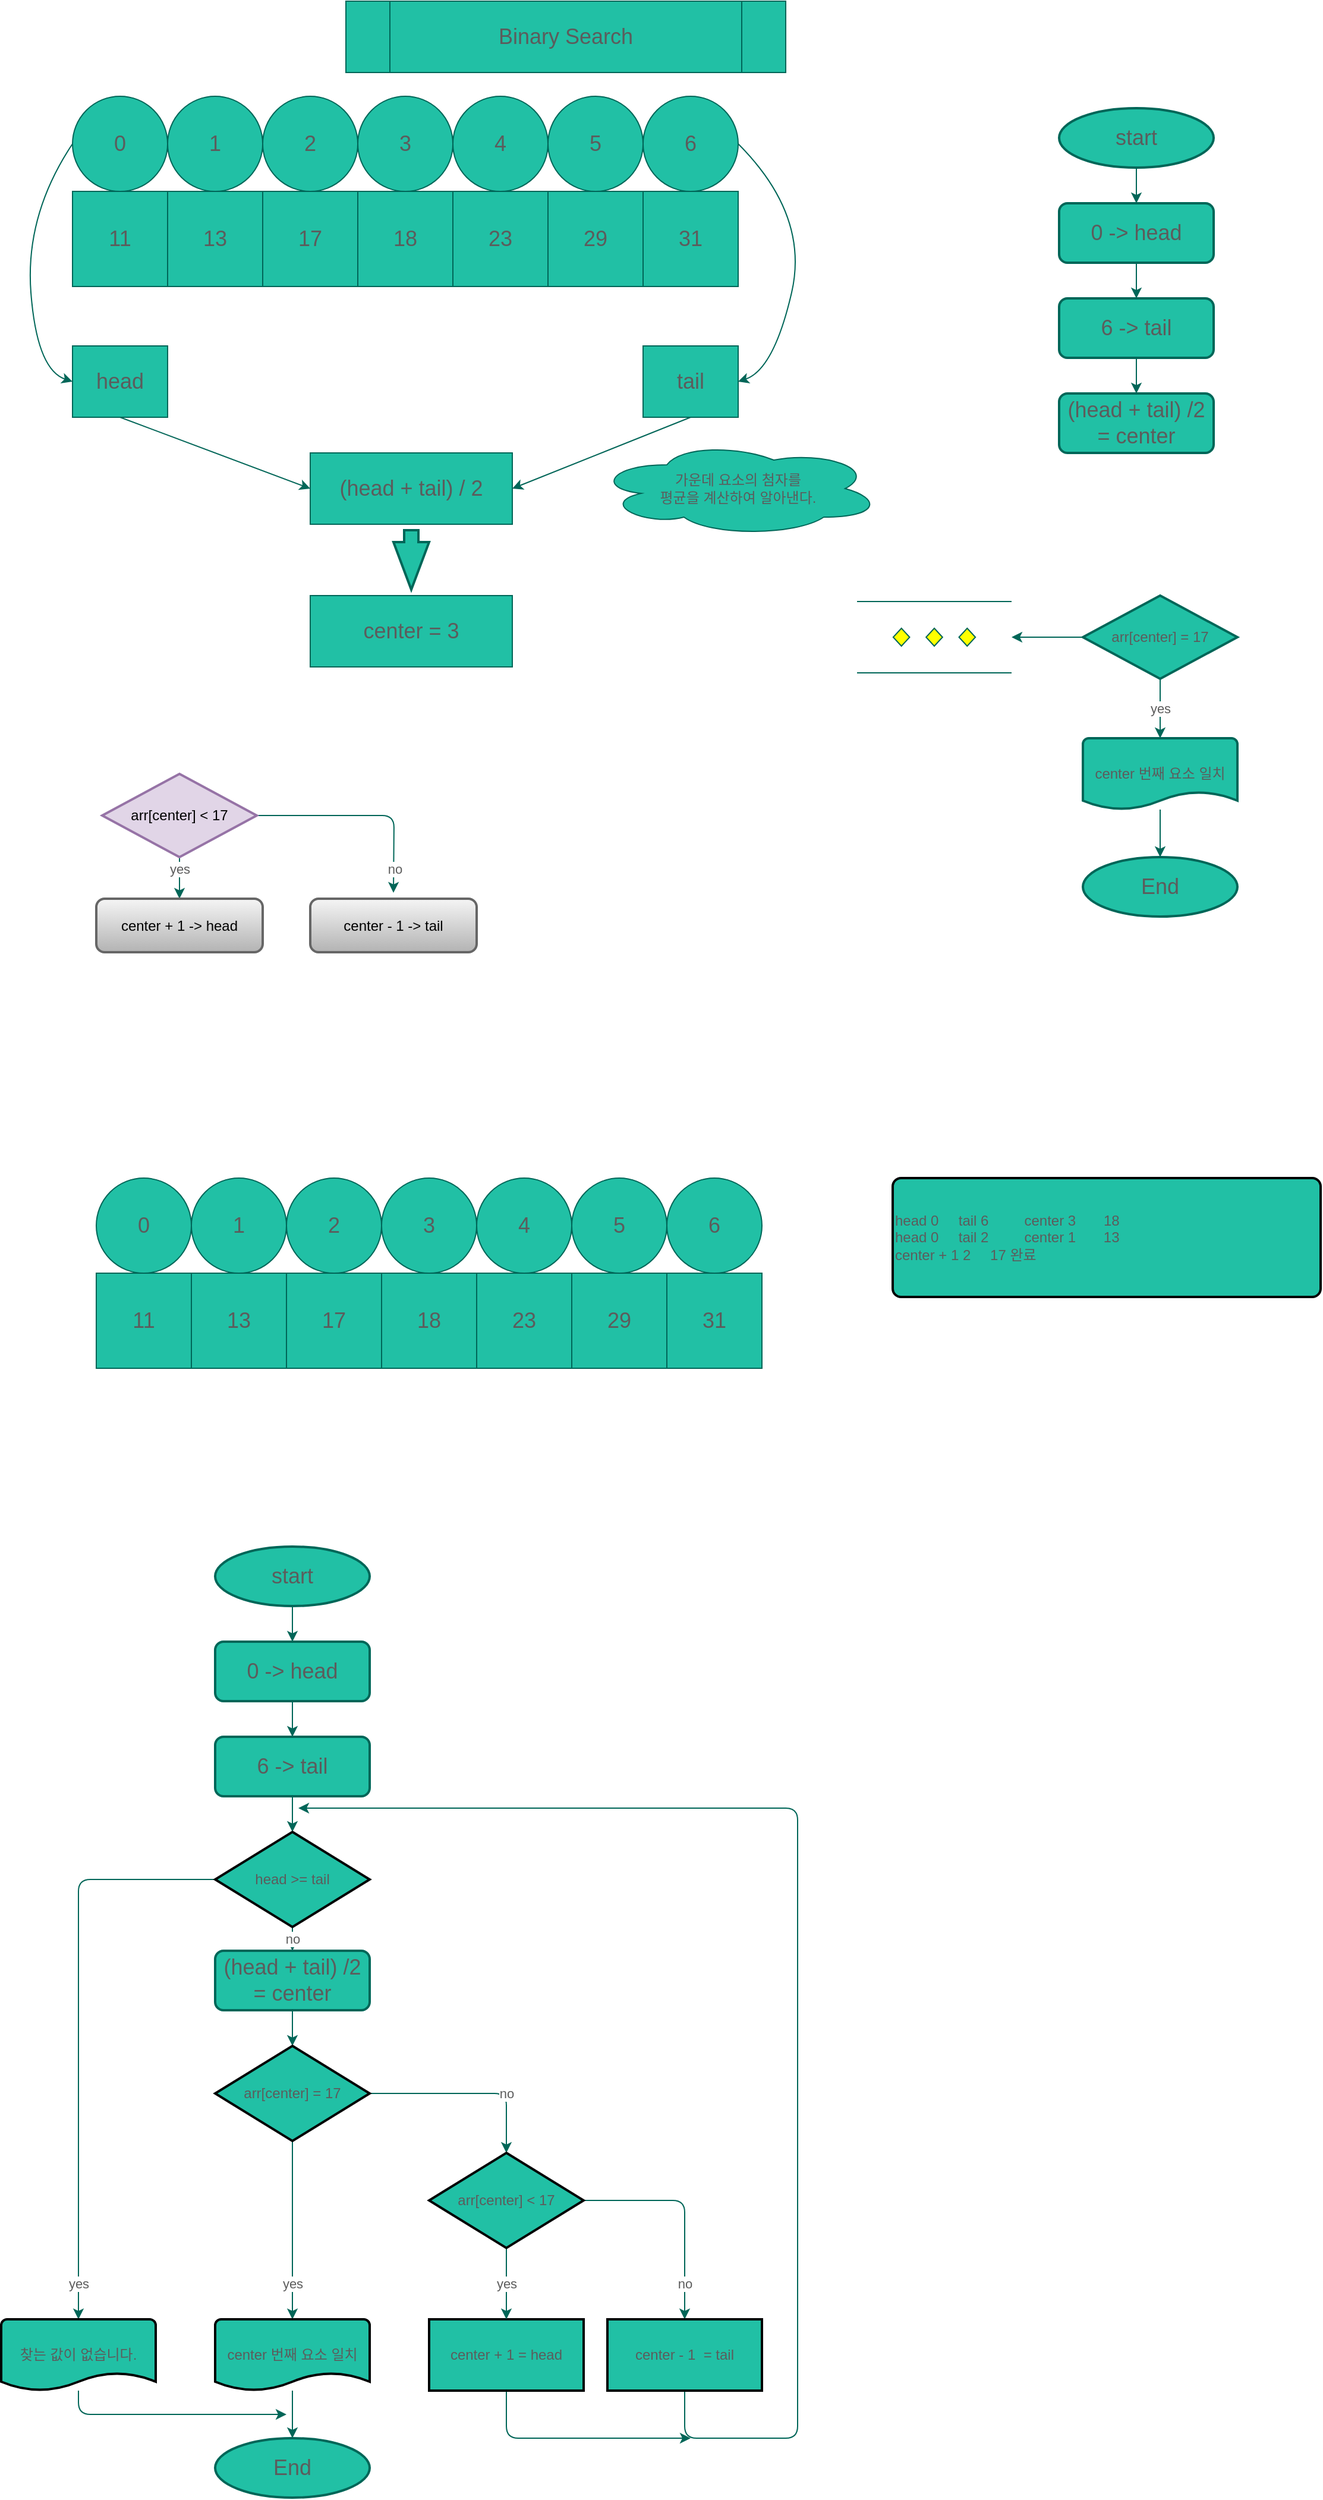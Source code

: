 <mxfile version="19.0.3" type="device"><diagram id="E1vyYkt_60EnbdWWpN0I" name="Page-1"><mxGraphModel dx="1102" dy="854" grid="1" gridSize="10" guides="1" tooltips="1" connect="1" arrows="1" fold="1" page="1" pageScale="1" pageWidth="850" pageHeight="1100" math="0" shadow="0"><root><mxCell id="0"/><mxCell id="1" parent="0"/><mxCell id="7c2TOZ2wQkXNnS9nTch7-1" value="Binary Search" style="shape=process;whiteSpace=wrap;html=1;backgroundOutline=1;fontSize=18;fillColor=#21C0A5;strokeColor=#006658;fontColor=#5C5C5C;" vertex="1" parent="1"><mxGeometry x="350" y="30" width="370" height="60" as="geometry"/></mxCell><mxCell id="7c2TOZ2wQkXNnS9nTch7-3" value="11" style="whiteSpace=wrap;html=1;aspect=fixed;fontSize=18;fillColor=#21C0A5;strokeColor=#006658;fontColor=#5C5C5C;" vertex="1" parent="1"><mxGeometry x="120" y="190" width="80" height="80" as="geometry"/></mxCell><mxCell id="7c2TOZ2wQkXNnS9nTch7-4" value="13" style="whiteSpace=wrap;html=1;aspect=fixed;fontSize=18;fillColor=#21C0A5;strokeColor=#006658;fontColor=#5C5C5C;" vertex="1" parent="1"><mxGeometry x="200" y="190" width="80" height="80" as="geometry"/></mxCell><mxCell id="7c2TOZ2wQkXNnS9nTch7-5" value="17" style="whiteSpace=wrap;html=1;aspect=fixed;fontSize=18;fillColor=#21C0A5;strokeColor=#006658;fontColor=#5C5C5C;" vertex="1" parent="1"><mxGeometry x="280" y="190" width="80" height="80" as="geometry"/></mxCell><mxCell id="7c2TOZ2wQkXNnS9nTch7-6" value="18" style="whiteSpace=wrap;html=1;aspect=fixed;fontSize=18;fillColor=#21C0A5;strokeColor=#006658;fontColor=#5C5C5C;" vertex="1" parent="1"><mxGeometry x="360" y="190" width="80" height="80" as="geometry"/></mxCell><mxCell id="7c2TOZ2wQkXNnS9nTch7-7" value="23" style="whiteSpace=wrap;html=1;aspect=fixed;fontSize=18;fillColor=#21C0A5;strokeColor=#006658;fontColor=#5C5C5C;" vertex="1" parent="1"><mxGeometry x="440" y="190" width="80" height="80" as="geometry"/></mxCell><mxCell id="7c2TOZ2wQkXNnS9nTch7-8" value="29" style="whiteSpace=wrap;html=1;aspect=fixed;fontSize=18;fillColor=#21C0A5;strokeColor=#006658;fontColor=#5C5C5C;" vertex="1" parent="1"><mxGeometry x="520" y="190" width="80" height="80" as="geometry"/></mxCell><mxCell id="7c2TOZ2wQkXNnS9nTch7-9" value="31" style="whiteSpace=wrap;html=1;aspect=fixed;fontSize=18;fillColor=#21C0A5;strokeColor=#006658;fontColor=#5C5C5C;" vertex="1" parent="1"><mxGeometry x="600" y="190" width="80" height="80" as="geometry"/></mxCell><mxCell id="7c2TOZ2wQkXNnS9nTch7-10" value="0" style="ellipse;whiteSpace=wrap;html=1;aspect=fixed;fontSize=18;fillColor=#21C0A5;strokeColor=#006658;fontColor=#5C5C5C;" vertex="1" parent="1"><mxGeometry x="120" y="110" width="80" height="80" as="geometry"/></mxCell><mxCell id="7c2TOZ2wQkXNnS9nTch7-12" value="1" style="ellipse;whiteSpace=wrap;html=1;aspect=fixed;fontSize=18;fillColor=#21C0A5;strokeColor=#006658;fontColor=#5C5C5C;" vertex="1" parent="1"><mxGeometry x="200" y="110" width="80" height="80" as="geometry"/></mxCell><mxCell id="7c2TOZ2wQkXNnS9nTch7-13" value="2" style="ellipse;whiteSpace=wrap;html=1;aspect=fixed;fontSize=18;fillColor=#21C0A5;strokeColor=#006658;fontColor=#5C5C5C;" vertex="1" parent="1"><mxGeometry x="280" y="110" width="80" height="80" as="geometry"/></mxCell><mxCell id="7c2TOZ2wQkXNnS9nTch7-14" value="3" style="ellipse;whiteSpace=wrap;html=1;aspect=fixed;fontSize=18;fillColor=#21C0A5;strokeColor=#006658;fontColor=#5C5C5C;" vertex="1" parent="1"><mxGeometry x="360" y="110" width="80" height="80" as="geometry"/></mxCell><mxCell id="7c2TOZ2wQkXNnS9nTch7-15" value="4" style="ellipse;whiteSpace=wrap;html=1;aspect=fixed;fontSize=18;fillColor=#21C0A5;strokeColor=#006658;fontColor=#5C5C5C;" vertex="1" parent="1"><mxGeometry x="440" y="110" width="80" height="80" as="geometry"/></mxCell><mxCell id="7c2TOZ2wQkXNnS9nTch7-16" value="5" style="ellipse;whiteSpace=wrap;html=1;aspect=fixed;fontSize=18;fillColor=#21C0A5;strokeColor=#006658;fontColor=#5C5C5C;" vertex="1" parent="1"><mxGeometry x="520" y="110" width="80" height="80" as="geometry"/></mxCell><mxCell id="7c2TOZ2wQkXNnS9nTch7-17" value="6" style="ellipse;whiteSpace=wrap;html=1;aspect=fixed;fontSize=18;fillColor=#21C0A5;strokeColor=#006658;fontColor=#5C5C5C;" vertex="1" parent="1"><mxGeometry x="600" y="110" width="80" height="80" as="geometry"/></mxCell><mxCell id="7c2TOZ2wQkXNnS9nTch7-18" value="head" style="rounded=0;whiteSpace=wrap;html=1;fontSize=18;fillColor=#21C0A5;strokeColor=#006658;fontColor=#5C5C5C;" vertex="1" parent="1"><mxGeometry x="120" y="320" width="80" height="60" as="geometry"/></mxCell><mxCell id="7c2TOZ2wQkXNnS9nTch7-19" value="tail" style="rounded=0;whiteSpace=wrap;html=1;fontSize=18;fillColor=#21C0A5;strokeColor=#006658;fontColor=#5C5C5C;" vertex="1" parent="1"><mxGeometry x="600" y="320" width="80" height="60" as="geometry"/></mxCell><mxCell id="7c2TOZ2wQkXNnS9nTch7-25" value="" style="curved=1;endArrow=classic;html=1;rounded=0;fontSize=18;exitX=0;exitY=0.5;exitDx=0;exitDy=0;entryX=0;entryY=0.5;entryDx=0;entryDy=0;strokeColor=#006658;fontColor=#5C5C5C;" edge="1" parent="1" source="7c2TOZ2wQkXNnS9nTch7-10" target="7c2TOZ2wQkXNnS9nTch7-18"><mxGeometry width="50" height="50" relative="1" as="geometry"><mxPoint x="60" y="150" as="sourcePoint"/><mxPoint x="60" y="350" as="targetPoint"/><Array as="points"><mxPoint x="80" y="210"/><mxPoint x="90" y="340"/></Array></mxGeometry></mxCell><mxCell id="7c2TOZ2wQkXNnS9nTch7-23" value="" style="curved=1;endArrow=classic;html=1;rounded=0;fontSize=18;exitX=1;exitY=0.5;exitDx=0;exitDy=0;entryX=1;entryY=0.5;entryDx=0;entryDy=0;strokeColor=#006658;fontColor=#5C5C5C;" edge="1" parent="1" source="7c2TOZ2wQkXNnS9nTch7-17" target="7c2TOZ2wQkXNnS9nTch7-19"><mxGeometry width="50" height="50" relative="1" as="geometry"><mxPoint x="800" y="180" as="sourcePoint"/><mxPoint x="750" y="230" as="targetPoint"/><Array as="points"><mxPoint x="740" y="210"/><mxPoint x="710" y="340"/></Array></mxGeometry></mxCell><mxCell id="7c2TOZ2wQkXNnS9nTch7-26" value="(head + tail) / 2" style="rounded=0;whiteSpace=wrap;html=1;fontSize=18;fillColor=#21C0A5;strokeColor=#006658;fontColor=#5C5C5C;" vertex="1" parent="1"><mxGeometry x="320" y="410" width="170" height="60" as="geometry"/></mxCell><mxCell id="7c2TOZ2wQkXNnS9nTch7-27" value="center = 3" style="rounded=0;whiteSpace=wrap;html=1;fontSize=18;fillColor=#21C0A5;strokeColor=#006658;fontColor=#5C5C5C;" vertex="1" parent="1"><mxGeometry x="320" y="530" width="170" height="60" as="geometry"/></mxCell><mxCell id="7c2TOZ2wQkXNnS9nTch7-28" value="" style="verticalLabelPosition=bottom;verticalAlign=top;html=1;strokeWidth=2;shape=mxgraph.arrows2.arrow;dy=0.6;dx=40;notch=0;fontSize=18;rotation=90;fillColor=#21C0A5;strokeColor=#006658;fontColor=#5C5C5C;" vertex="1" parent="1"><mxGeometry x="380" y="485" width="50" height="30" as="geometry"/></mxCell><mxCell id="7c2TOZ2wQkXNnS9nTch7-30" value="" style="endArrow=classic;html=1;rounded=0;fontSize=18;entryX=1;entryY=0.5;entryDx=0;entryDy=0;exitX=0.5;exitY=1;exitDx=0;exitDy=0;strokeColor=#006658;fontColor=#5C5C5C;" edge="1" parent="1" source="7c2TOZ2wQkXNnS9nTch7-19" target="7c2TOZ2wQkXNnS9nTch7-26"><mxGeometry width="50" height="50" relative="1" as="geometry"><mxPoint x="570" y="460" as="sourcePoint"/><mxPoint x="620" y="410" as="targetPoint"/></mxGeometry></mxCell><mxCell id="7c2TOZ2wQkXNnS9nTch7-31" value="" style="endArrow=classic;html=1;rounded=0;fontSize=18;entryX=0;entryY=0.5;entryDx=0;entryDy=0;exitX=0.5;exitY=1;exitDx=0;exitDy=0;strokeColor=#006658;fontColor=#5C5C5C;" edge="1" parent="1" source="7c2TOZ2wQkXNnS9nTch7-18" target="7c2TOZ2wQkXNnS9nTch7-26"><mxGeometry width="50" height="50" relative="1" as="geometry"><mxPoint x="300" y="410" as="sourcePoint"/><mxPoint x="150" y="470" as="targetPoint"/></mxGeometry></mxCell><mxCell id="7c2TOZ2wQkXNnS9nTch7-32" value="가운데 요소의 첨자를 &lt;br&gt;평균을 계산하여 알아낸다." style="ellipse;shape=cloud;whiteSpace=wrap;html=1;fontSize=12;fillColor=#21C0A5;strokeColor=#006658;fontColor=#5C5C5C;" vertex="1" parent="1"><mxGeometry x="560" y="400" width="240" height="80" as="geometry"/></mxCell><mxCell id="7c2TOZ2wQkXNnS9nTch7-36" style="edgeStyle=orthogonalEdgeStyle;rounded=0;orthogonalLoop=1;jettySize=auto;html=1;exitX=0.5;exitY=1;exitDx=0;exitDy=0;exitPerimeter=0;entryX=0.5;entryY=0;entryDx=0;entryDy=0;fontSize=18;strokeColor=#006658;fontColor=#5C5C5C;" edge="1" parent="1" source="7c2TOZ2wQkXNnS9nTch7-33" target="7c2TOZ2wQkXNnS9nTch7-34"><mxGeometry relative="1" as="geometry"/></mxCell><mxCell id="7c2TOZ2wQkXNnS9nTch7-33" value="start" style="strokeWidth=2;html=1;shape=mxgraph.flowchart.start_1;whiteSpace=wrap;fontSize=18;fillColor=#21C0A5;strokeColor=#006658;fontColor=#5C5C5C;" vertex="1" parent="1"><mxGeometry x="950" y="120" width="130" height="50" as="geometry"/></mxCell><mxCell id="7c2TOZ2wQkXNnS9nTch7-37" style="edgeStyle=orthogonalEdgeStyle;rounded=0;orthogonalLoop=1;jettySize=auto;html=1;exitX=0.5;exitY=1;exitDx=0;exitDy=0;fontSize=18;strokeColor=#006658;fontColor=#5C5C5C;" edge="1" parent="1" source="7c2TOZ2wQkXNnS9nTch7-34" target="7c2TOZ2wQkXNnS9nTch7-35"><mxGeometry relative="1" as="geometry"/></mxCell><mxCell id="7c2TOZ2wQkXNnS9nTch7-34" value="0 -&amp;gt; head" style="rounded=1;whiteSpace=wrap;html=1;absoluteArcSize=1;arcSize=14;strokeWidth=2;fontSize=18;fillColor=#21C0A5;strokeColor=#006658;fontColor=#5C5C5C;" vertex="1" parent="1"><mxGeometry x="950" y="200" width="130" height="50" as="geometry"/></mxCell><mxCell id="7c2TOZ2wQkXNnS9nTch7-39" style="edgeStyle=orthogonalEdgeStyle;rounded=0;orthogonalLoop=1;jettySize=auto;html=1;exitX=0.5;exitY=1;exitDx=0;exitDy=0;entryX=0.5;entryY=0;entryDx=0;entryDy=0;fontSize=18;strokeColor=#006658;fontColor=#5C5C5C;" edge="1" parent="1" source="7c2TOZ2wQkXNnS9nTch7-35" target="7c2TOZ2wQkXNnS9nTch7-38"><mxGeometry relative="1" as="geometry"/></mxCell><mxCell id="7c2TOZ2wQkXNnS9nTch7-35" value="6 -&amp;gt; tail" style="rounded=1;whiteSpace=wrap;html=1;absoluteArcSize=1;arcSize=14;strokeWidth=2;fontSize=18;fillColor=#21C0A5;strokeColor=#006658;fontColor=#5C5C5C;" vertex="1" parent="1"><mxGeometry x="950" y="280" width="130" height="50" as="geometry"/></mxCell><mxCell id="7c2TOZ2wQkXNnS9nTch7-38" value="(head + tail) /2 = center" style="rounded=1;whiteSpace=wrap;html=1;absoluteArcSize=1;arcSize=14;strokeWidth=2;fontSize=18;fillColor=#21C0A5;strokeColor=#006658;fontColor=#5C5C5C;" vertex="1" parent="1"><mxGeometry x="950" y="360" width="130" height="50" as="geometry"/></mxCell><mxCell id="7c2TOZ2wQkXNnS9nTch7-43" value="yes" style="edgeStyle=orthogonalEdgeStyle;curved=0;rounded=1;sketch=0;orthogonalLoop=1;jettySize=auto;html=1;exitX=0.5;exitY=1;exitDx=0;exitDy=0;exitPerimeter=0;fontColor=#5C5C5C;strokeColor=#006658;fillColor=#21C0A5;" edge="1" parent="1" source="7c2TOZ2wQkXNnS9nTch7-40" target="7c2TOZ2wQkXNnS9nTch7-42"><mxGeometry relative="1" as="geometry"/></mxCell><mxCell id="7c2TOZ2wQkXNnS9nTch7-47" value="" style="edgeStyle=orthogonalEdgeStyle;curved=0;rounded=1;sketch=0;orthogonalLoop=1;jettySize=auto;html=1;fontColor=#5C5C5C;strokeColor=#006658;fillColor=#21C0A5;" edge="1" parent="1" source="7c2TOZ2wQkXNnS9nTch7-40" target="7c2TOZ2wQkXNnS9nTch7-46"><mxGeometry relative="1" as="geometry"/></mxCell><mxCell id="7c2TOZ2wQkXNnS9nTch7-40" value="arr[center] = 17" style="strokeWidth=2;html=1;shape=mxgraph.flowchart.decision;whiteSpace=wrap;rounded=0;sketch=0;fontColor=#5C5C5C;fillColor=#21C0A5;strokeColor=#006658;" vertex="1" parent="1"><mxGeometry x="970" y="530" width="130" height="70" as="geometry"/></mxCell><mxCell id="7c2TOZ2wQkXNnS9nTch7-45" value="" style="edgeStyle=orthogonalEdgeStyle;curved=0;rounded=1;sketch=0;orthogonalLoop=1;jettySize=auto;html=1;fontColor=#5C5C5C;strokeColor=#006658;fillColor=#21C0A5;" edge="1" parent="1" source="7c2TOZ2wQkXNnS9nTch7-42" target="7c2TOZ2wQkXNnS9nTch7-44"><mxGeometry relative="1" as="geometry"/></mxCell><mxCell id="7c2TOZ2wQkXNnS9nTch7-42" value="center 번째 요소 일치" style="strokeWidth=2;html=1;shape=mxgraph.flowchart.document2;whiteSpace=wrap;size=0.25;rounded=0;sketch=0;fontColor=#5C5C5C;fillColor=#21C0A5;strokeColor=#006658;" vertex="1" parent="1"><mxGeometry x="970" y="650" width="130" height="60" as="geometry"/></mxCell><mxCell id="7c2TOZ2wQkXNnS9nTch7-44" value="End" style="strokeWidth=2;html=1;shape=mxgraph.flowchart.start_1;whiteSpace=wrap;fontSize=18;fillColor=#21C0A5;strokeColor=#006658;fontColor=#5C5C5C;" vertex="1" parent="1"><mxGeometry x="970" y="750" width="130" height="50" as="geometry"/></mxCell><mxCell id="7c2TOZ2wQkXNnS9nTch7-46" value="" style="verticalLabelPosition=bottom;verticalAlign=top;html=1;shape=mxgraph.flowchart.parallel_mode;pointerEvents=1;rounded=0;sketch=0;fontColor=#5C5C5C;strokeColor=#006658;fillColor=#21C0A5;" vertex="1" parent="1"><mxGeometry x="780" y="535" width="130" height="60" as="geometry"/></mxCell><mxCell id="7c2TOZ2wQkXNnS9nTch7-51" style="edgeStyle=orthogonalEdgeStyle;curved=0;rounded=1;sketch=0;orthogonalLoop=1;jettySize=auto;html=1;fontColor=#5C5C5C;strokeColor=#006658;fillColor=#21C0A5;" edge="1" parent="1" source="7c2TOZ2wQkXNnS9nTch7-48"><mxGeometry relative="1" as="geometry"><mxPoint x="390" y="780" as="targetPoint"/></mxGeometry></mxCell><mxCell id="7c2TOZ2wQkXNnS9nTch7-53" value="no" style="edgeLabel;html=1;align=center;verticalAlign=middle;resizable=0;points=[];fontColor=#5C5C5C;" vertex="1" connectable="0" parent="7c2TOZ2wQkXNnS9nTch7-51"><mxGeometry x="0.478" y="-4" relative="1" as="geometry"><mxPoint x="4" y="27" as="offset"/></mxGeometry></mxCell><mxCell id="7c2TOZ2wQkXNnS9nTch7-52" value="yes" style="edgeStyle=orthogonalEdgeStyle;curved=0;rounded=1;sketch=0;orthogonalLoop=1;jettySize=auto;html=1;fontColor=#5C5C5C;strokeColor=#006658;fillColor=#21C0A5;" edge="1" parent="1" source="7c2TOZ2wQkXNnS9nTch7-48" target="7c2TOZ2wQkXNnS9nTch7-49"><mxGeometry x="-0.556" relative="1" as="geometry"><mxPoint as="offset"/></mxGeometry></mxCell><mxCell id="7c2TOZ2wQkXNnS9nTch7-48" value="arr[center] &amp;lt; 17" style="strokeWidth=2;html=1;shape=mxgraph.flowchart.decision;whiteSpace=wrap;rounded=0;sketch=0;fillColor=#e1d5e7;strokeColor=#9673a6;" vertex="1" parent="1"><mxGeometry x="145" y="680" width="130" height="70" as="geometry"/></mxCell><mxCell id="7c2TOZ2wQkXNnS9nTch7-49" value="center + 1 -&amp;gt; head" style="rounded=1;whiteSpace=wrap;html=1;absoluteArcSize=1;arcSize=14;strokeWidth=2;sketch=0;fillColor=#f5f5f5;strokeColor=#666666;gradientColor=#b3b3b3;" vertex="1" parent="1"><mxGeometry x="140" y="785" width="140" height="45" as="geometry"/></mxCell><mxCell id="7c2TOZ2wQkXNnS9nTch7-50" value="center - 1 -&amp;gt; tail" style="rounded=1;whiteSpace=wrap;html=1;absoluteArcSize=1;arcSize=14;strokeWidth=2;sketch=0;fillColor=#f5f5f5;strokeColor=#666666;gradientColor=#b3b3b3;" vertex="1" parent="1"><mxGeometry x="320" y="785" width="140" height="45" as="geometry"/></mxCell><mxCell id="7c2TOZ2wQkXNnS9nTch7-54" value="11" style="whiteSpace=wrap;html=1;aspect=fixed;fontSize=18;fillColor=#21C0A5;strokeColor=#006658;fontColor=#5C5C5C;" vertex="1" parent="1"><mxGeometry x="140" y="1100" width="80" height="80" as="geometry"/></mxCell><mxCell id="7c2TOZ2wQkXNnS9nTch7-55" value="13" style="whiteSpace=wrap;html=1;aspect=fixed;fontSize=18;fillColor=#21C0A5;strokeColor=#006658;fontColor=#5C5C5C;" vertex="1" parent="1"><mxGeometry x="220" y="1100" width="80" height="80" as="geometry"/></mxCell><mxCell id="7c2TOZ2wQkXNnS9nTch7-56" value="17" style="whiteSpace=wrap;html=1;aspect=fixed;fontSize=18;fillColor=#21C0A5;strokeColor=#006658;fontColor=#5C5C5C;" vertex="1" parent="1"><mxGeometry x="300" y="1100" width="80" height="80" as="geometry"/></mxCell><mxCell id="7c2TOZ2wQkXNnS9nTch7-57" value="18" style="whiteSpace=wrap;html=1;aspect=fixed;fontSize=18;fillColor=#21C0A5;strokeColor=#006658;fontColor=#5C5C5C;" vertex="1" parent="1"><mxGeometry x="380" y="1100" width="80" height="80" as="geometry"/></mxCell><mxCell id="7c2TOZ2wQkXNnS9nTch7-58" value="23" style="whiteSpace=wrap;html=1;aspect=fixed;fontSize=18;fillColor=#21C0A5;strokeColor=#006658;fontColor=#5C5C5C;" vertex="1" parent="1"><mxGeometry x="460" y="1100" width="80" height="80" as="geometry"/></mxCell><mxCell id="7c2TOZ2wQkXNnS9nTch7-59" value="29" style="whiteSpace=wrap;html=1;aspect=fixed;fontSize=18;fillColor=#21C0A5;strokeColor=#006658;fontColor=#5C5C5C;" vertex="1" parent="1"><mxGeometry x="540" y="1100" width="80" height="80" as="geometry"/></mxCell><mxCell id="7c2TOZ2wQkXNnS9nTch7-60" value="31" style="whiteSpace=wrap;html=1;aspect=fixed;fontSize=18;fillColor=#21C0A5;strokeColor=#006658;fontColor=#5C5C5C;" vertex="1" parent="1"><mxGeometry x="620" y="1100" width="80" height="80" as="geometry"/></mxCell><mxCell id="7c2TOZ2wQkXNnS9nTch7-61" value="0" style="ellipse;whiteSpace=wrap;html=1;aspect=fixed;fontSize=18;fillColor=#21C0A5;strokeColor=#006658;fontColor=#5C5C5C;" vertex="1" parent="1"><mxGeometry x="140" y="1020" width="80" height="80" as="geometry"/></mxCell><mxCell id="7c2TOZ2wQkXNnS9nTch7-62" value="1" style="ellipse;whiteSpace=wrap;html=1;aspect=fixed;fontSize=18;fillColor=#21C0A5;strokeColor=#006658;fontColor=#5C5C5C;" vertex="1" parent="1"><mxGeometry x="220" y="1020" width="80" height="80" as="geometry"/></mxCell><mxCell id="7c2TOZ2wQkXNnS9nTch7-63" value="2" style="ellipse;whiteSpace=wrap;html=1;aspect=fixed;fontSize=18;fillColor=#21C0A5;strokeColor=#006658;fontColor=#5C5C5C;" vertex="1" parent="1"><mxGeometry x="300" y="1020" width="80" height="80" as="geometry"/></mxCell><mxCell id="7c2TOZ2wQkXNnS9nTch7-64" value="3" style="ellipse;whiteSpace=wrap;html=1;aspect=fixed;fontSize=18;fillColor=#21C0A5;strokeColor=#006658;fontColor=#5C5C5C;" vertex="1" parent="1"><mxGeometry x="380" y="1020" width="80" height="80" as="geometry"/></mxCell><mxCell id="7c2TOZ2wQkXNnS9nTch7-65" value="4" style="ellipse;whiteSpace=wrap;html=1;aspect=fixed;fontSize=18;fillColor=#21C0A5;strokeColor=#006658;fontColor=#5C5C5C;" vertex="1" parent="1"><mxGeometry x="460" y="1020" width="80" height="80" as="geometry"/></mxCell><mxCell id="7c2TOZ2wQkXNnS9nTch7-66" value="5" style="ellipse;whiteSpace=wrap;html=1;aspect=fixed;fontSize=18;fillColor=#21C0A5;strokeColor=#006658;fontColor=#5C5C5C;" vertex="1" parent="1"><mxGeometry x="540" y="1020" width="80" height="80" as="geometry"/></mxCell><mxCell id="7c2TOZ2wQkXNnS9nTch7-67" value="6" style="ellipse;whiteSpace=wrap;html=1;aspect=fixed;fontSize=18;fillColor=#21C0A5;strokeColor=#006658;fontColor=#5C5C5C;" vertex="1" parent="1"><mxGeometry x="620" y="1020" width="80" height="80" as="geometry"/></mxCell><mxCell id="7c2TOZ2wQkXNnS9nTch7-68" value="head 0&lt;span style=&quot;&quot;&gt;&#9;&lt;/span&gt;&amp;nbsp; &amp;nbsp; tail 6&lt;span style=&quot;&quot;&gt;&#9;&lt;/span&gt;&amp;nbsp; &amp;nbsp; &amp;nbsp; &amp;nbsp; center 3&lt;span style=&quot;&quot;&gt;&amp;nbsp; &amp;nbsp; &amp;nbsp; &amp;nbsp;&lt;/span&gt;18&lt;br&gt;head 0 &lt;span style=&quot;&quot;&gt;&#9;&lt;/span&gt;&amp;nbsp; &amp;nbsp; tail 2&amp;nbsp; &amp;nbsp; &amp;nbsp; &amp;nbsp; &amp;nbsp;center 1&amp;nbsp; &amp;nbsp; &amp;nbsp; &amp;nbsp;13&lt;br&gt;center + 1 2&lt;span style=&quot;white-space: pre;&quot;&gt;&#9;&lt;/span&gt;17 완료" style="rounded=1;whiteSpace=wrap;html=1;absoluteArcSize=1;arcSize=14;strokeWidth=2;sketch=0;fontColor=#5C5C5C;fillColor=#21C0A5;align=left;" vertex="1" parent="1"><mxGeometry x="810" y="1020" width="360" height="100" as="geometry"/></mxCell><mxCell id="7c2TOZ2wQkXNnS9nTch7-69" style="edgeStyle=orthogonalEdgeStyle;rounded=0;orthogonalLoop=1;jettySize=auto;html=1;exitX=0.5;exitY=1;exitDx=0;exitDy=0;exitPerimeter=0;entryX=0.5;entryY=0;entryDx=0;entryDy=0;fontSize=18;strokeColor=#006658;fontColor=#5C5C5C;" edge="1" source="7c2TOZ2wQkXNnS9nTch7-70" target="7c2TOZ2wQkXNnS9nTch7-72" parent="1"><mxGeometry relative="1" as="geometry"/></mxCell><mxCell id="7c2TOZ2wQkXNnS9nTch7-70" value="start" style="strokeWidth=2;html=1;shape=mxgraph.flowchart.start_1;whiteSpace=wrap;fontSize=18;fillColor=#21C0A5;strokeColor=#006658;fontColor=#5C5C5C;" vertex="1" parent="1"><mxGeometry x="240" y="1330" width="130" height="50" as="geometry"/></mxCell><mxCell id="7c2TOZ2wQkXNnS9nTch7-71" style="edgeStyle=orthogonalEdgeStyle;rounded=0;orthogonalLoop=1;jettySize=auto;html=1;exitX=0.5;exitY=1;exitDx=0;exitDy=0;fontSize=18;strokeColor=#006658;fontColor=#5C5C5C;" edge="1" source="7c2TOZ2wQkXNnS9nTch7-72" target="7c2TOZ2wQkXNnS9nTch7-74" parent="1"><mxGeometry relative="1" as="geometry"/></mxCell><mxCell id="7c2TOZ2wQkXNnS9nTch7-72" value="0 -&amp;gt; head" style="rounded=1;whiteSpace=wrap;html=1;absoluteArcSize=1;arcSize=14;strokeWidth=2;fontSize=18;fillColor=#21C0A5;strokeColor=#006658;fontColor=#5C5C5C;" vertex="1" parent="1"><mxGeometry x="240" y="1410" width="130" height="50" as="geometry"/></mxCell><mxCell id="7c2TOZ2wQkXNnS9nTch7-91" style="edgeStyle=orthogonalEdgeStyle;curved=0;rounded=1;sketch=0;orthogonalLoop=1;jettySize=auto;html=1;exitX=0.5;exitY=1;exitDx=0;exitDy=0;entryX=0.5;entryY=0;entryDx=0;entryDy=0;entryPerimeter=0;fontColor=#5C5C5C;strokeColor=#006658;fillColor=#21C0A5;" edge="1" parent="1" source="7c2TOZ2wQkXNnS9nTch7-74" target="7c2TOZ2wQkXNnS9nTch7-83"><mxGeometry relative="1" as="geometry"/></mxCell><mxCell id="7c2TOZ2wQkXNnS9nTch7-74" value="6 -&amp;gt; tail" style="rounded=1;whiteSpace=wrap;html=1;absoluteArcSize=1;arcSize=14;strokeWidth=2;fontSize=18;fillColor=#21C0A5;strokeColor=#006658;fontColor=#5C5C5C;" vertex="1" parent="1"><mxGeometry x="240" y="1490" width="130" height="50" as="geometry"/></mxCell><mxCell id="7c2TOZ2wQkXNnS9nTch7-81" value="" style="edgeStyle=orthogonalEdgeStyle;curved=0;rounded=1;sketch=0;orthogonalLoop=1;jettySize=auto;html=1;fontColor=#5C5C5C;strokeColor=#006658;fillColor=#21C0A5;" edge="1" parent="1" source="7c2TOZ2wQkXNnS9nTch7-75" target="7c2TOZ2wQkXNnS9nTch7-76"><mxGeometry relative="1" as="geometry"/></mxCell><mxCell id="7c2TOZ2wQkXNnS9nTch7-75" value="(head + tail) /2 = center" style="rounded=1;whiteSpace=wrap;html=1;absoluteArcSize=1;arcSize=14;strokeWidth=2;fontSize=18;fillColor=#21C0A5;strokeColor=#006658;fontColor=#5C5C5C;" vertex="1" parent="1"><mxGeometry x="240" y="1670" width="130" height="50" as="geometry"/></mxCell><mxCell id="7c2TOZ2wQkXNnS9nTch7-90" value="yes" style="edgeStyle=orthogonalEdgeStyle;curved=0;rounded=1;sketch=0;orthogonalLoop=1;jettySize=auto;html=1;exitX=0.5;exitY=1;exitDx=0;exitDy=0;exitPerimeter=0;entryX=0.5;entryY=0;entryDx=0;entryDy=0;entryPerimeter=0;fontColor=#5C5C5C;strokeColor=#006658;fillColor=#21C0A5;" edge="1" parent="1" source="7c2TOZ2wQkXNnS9nTch7-76" target="7c2TOZ2wQkXNnS9nTch7-84"><mxGeometry x="0.6" relative="1" as="geometry"><mxPoint as="offset"/></mxGeometry></mxCell><mxCell id="7c2TOZ2wQkXNnS9nTch7-96" value="no" style="edgeStyle=orthogonalEdgeStyle;curved=0;rounded=1;sketch=0;orthogonalLoop=1;jettySize=auto;html=1;entryX=0.5;entryY=0;entryDx=0;entryDy=0;entryPerimeter=0;fontColor=#5C5C5C;strokeColor=#006658;fillColor=#21C0A5;" edge="1" parent="1" source="7c2TOZ2wQkXNnS9nTch7-76" target="7c2TOZ2wQkXNnS9nTch7-82"><mxGeometry x="0.394" relative="1" as="geometry"><mxPoint as="offset"/></mxGeometry></mxCell><mxCell id="7c2TOZ2wQkXNnS9nTch7-76" value="arr[center] = 17" style="strokeWidth=2;html=1;shape=mxgraph.flowchart.decision;whiteSpace=wrap;rounded=0;sketch=0;fontColor=#5C5C5C;fillColor=#21C0A5;" vertex="1" parent="1"><mxGeometry x="240" y="1750" width="130" height="80" as="geometry"/></mxCell><mxCell id="7c2TOZ2wQkXNnS9nTch7-98" style="edgeStyle=orthogonalEdgeStyle;curved=0;rounded=1;sketch=0;orthogonalLoop=1;jettySize=auto;html=1;fontColor=#5C5C5C;strokeColor=#006658;fillColor=#21C0A5;" edge="1" parent="1" source="7c2TOZ2wQkXNnS9nTch7-77"><mxGeometry relative="1" as="geometry"><mxPoint x="640" y="2080" as="targetPoint"/><Array as="points"><mxPoint x="485" y="2080"/></Array></mxGeometry></mxCell><mxCell id="7c2TOZ2wQkXNnS9nTch7-77" value="center + 1 = head" style="whiteSpace=wrap;html=1;fillColor=#21C0A5;fontColor=#5C5C5C;strokeWidth=2;rounded=0;sketch=0;" vertex="1" parent="1"><mxGeometry x="420" y="1980" width="130" height="60" as="geometry"/></mxCell><mxCell id="7c2TOZ2wQkXNnS9nTch7-88" value="yes" style="edgeStyle=orthogonalEdgeStyle;curved=0;rounded=1;sketch=0;orthogonalLoop=1;jettySize=auto;html=1;fontColor=#5C5C5C;strokeColor=#006658;fillColor=#21C0A5;" edge="1" parent="1" source="7c2TOZ2wQkXNnS9nTch7-82" target="7c2TOZ2wQkXNnS9nTch7-77"><mxGeometry relative="1" as="geometry"/></mxCell><mxCell id="7c2TOZ2wQkXNnS9nTch7-89" value="no" style="edgeStyle=orthogonalEdgeStyle;curved=0;rounded=1;sketch=0;orthogonalLoop=1;jettySize=auto;html=1;entryX=0.5;entryY=0;entryDx=0;entryDy=0;fontColor=#5C5C5C;strokeColor=#006658;fillColor=#21C0A5;" edge="1" parent="1" source="7c2TOZ2wQkXNnS9nTch7-82" target="7c2TOZ2wQkXNnS9nTch7-87"><mxGeometry x="0.676" relative="1" as="geometry"><mxPoint as="offset"/></mxGeometry></mxCell><mxCell id="7c2TOZ2wQkXNnS9nTch7-82" value="arr[center] &amp;lt; 17" style="strokeWidth=2;html=1;shape=mxgraph.flowchart.decision;whiteSpace=wrap;rounded=0;sketch=0;fontColor=#5C5C5C;fillColor=#21C0A5;" vertex="1" parent="1"><mxGeometry x="420" y="1840" width="130" height="80" as="geometry"/></mxCell><mxCell id="7c2TOZ2wQkXNnS9nTch7-92" value="no" style="edgeStyle=orthogonalEdgeStyle;curved=0;rounded=1;sketch=0;orthogonalLoop=1;jettySize=auto;html=1;exitX=0.5;exitY=1;exitDx=0;exitDy=0;exitPerimeter=0;entryX=0.5;entryY=0;entryDx=0;entryDy=0;fontColor=#5C5C5C;strokeColor=#006658;fillColor=#21C0A5;" edge="1" parent="1" source="7c2TOZ2wQkXNnS9nTch7-83" target="7c2TOZ2wQkXNnS9nTch7-75"><mxGeometry relative="1" as="geometry"/></mxCell><mxCell id="7c2TOZ2wQkXNnS9nTch7-93" value="yes" style="edgeStyle=orthogonalEdgeStyle;curved=0;rounded=1;sketch=0;orthogonalLoop=1;jettySize=auto;html=1;exitX=0;exitY=0.5;exitDx=0;exitDy=0;exitPerimeter=0;entryX=0.5;entryY=0;entryDx=0;entryDy=0;entryPerimeter=0;fontColor=#5C5C5C;strokeColor=#006658;fillColor=#21C0A5;" edge="1" parent="1" source="7c2TOZ2wQkXNnS9nTch7-83" target="7c2TOZ2wQkXNnS9nTch7-86"><mxGeometry x="0.876" relative="1" as="geometry"><mxPoint as="offset"/></mxGeometry></mxCell><mxCell id="7c2TOZ2wQkXNnS9nTch7-83" value="head &amp;gt;= tail" style="strokeWidth=2;html=1;shape=mxgraph.flowchart.decision;whiteSpace=wrap;rounded=0;sketch=0;fontColor=#5C5C5C;fillColor=#21C0A5;" vertex="1" parent="1"><mxGeometry x="240" y="1570" width="130" height="80" as="geometry"/></mxCell><mxCell id="7c2TOZ2wQkXNnS9nTch7-94" value="" style="edgeStyle=orthogonalEdgeStyle;curved=0;rounded=1;sketch=0;orthogonalLoop=1;jettySize=auto;html=1;fontColor=#5C5C5C;strokeColor=#006658;fillColor=#21C0A5;" edge="1" parent="1" source="7c2TOZ2wQkXNnS9nTch7-84" target="7c2TOZ2wQkXNnS9nTch7-85"><mxGeometry relative="1" as="geometry"/></mxCell><mxCell id="7c2TOZ2wQkXNnS9nTch7-84" value="center 번째 요소 일치" style="strokeWidth=2;html=1;shape=mxgraph.flowchart.document2;whiteSpace=wrap;size=0.25;rounded=0;sketch=0;fontColor=#5C5C5C;fillColor=#21C0A5;" vertex="1" parent="1"><mxGeometry x="240" y="1980" width="130" height="60" as="geometry"/></mxCell><mxCell id="7c2TOZ2wQkXNnS9nTch7-85" value="End" style="strokeWidth=2;html=1;shape=mxgraph.flowchart.start_1;whiteSpace=wrap;fontSize=18;fillColor=#21C0A5;strokeColor=#006658;fontColor=#5C5C5C;" vertex="1" parent="1"><mxGeometry x="240" y="2080" width="130" height="50" as="geometry"/></mxCell><mxCell id="7c2TOZ2wQkXNnS9nTch7-95" style="edgeStyle=orthogonalEdgeStyle;curved=0;rounded=1;sketch=0;orthogonalLoop=1;jettySize=auto;html=1;fontColor=#5C5C5C;strokeColor=#006658;fillColor=#21C0A5;" edge="1" parent="1" source="7c2TOZ2wQkXNnS9nTch7-86"><mxGeometry relative="1" as="geometry"><mxPoint x="300" y="2060" as="targetPoint"/><Array as="points"><mxPoint x="125" y="2060"/></Array></mxGeometry></mxCell><mxCell id="7c2TOZ2wQkXNnS9nTch7-86" value="찾는 값이 없습니다." style="strokeWidth=2;html=1;shape=mxgraph.flowchart.document2;whiteSpace=wrap;size=0.25;rounded=0;sketch=0;fontColor=#5C5C5C;fillColor=#21C0A5;" vertex="1" parent="1"><mxGeometry x="60" y="1980" width="130" height="60" as="geometry"/></mxCell><mxCell id="7c2TOZ2wQkXNnS9nTch7-97" style="edgeStyle=orthogonalEdgeStyle;curved=0;rounded=1;sketch=0;orthogonalLoop=1;jettySize=auto;html=1;fontColor=#5C5C5C;strokeColor=#006658;fillColor=#21C0A5;" edge="1" parent="1" source="7c2TOZ2wQkXNnS9nTch7-87"><mxGeometry relative="1" as="geometry"><mxPoint x="310" y="1550" as="targetPoint"/><Array as="points"><mxPoint x="635" y="2080"/><mxPoint x="730" y="2080"/><mxPoint x="730" y="1550"/></Array></mxGeometry></mxCell><mxCell id="7c2TOZ2wQkXNnS9nTch7-87" value="center - 1&amp;nbsp; = tail" style="whiteSpace=wrap;html=1;fillColor=#21C0A5;fontColor=#5C5C5C;strokeWidth=2;rounded=0;sketch=0;" vertex="1" parent="1"><mxGeometry x="570" y="1980" width="130" height="60" as="geometry"/></mxCell></root></mxGraphModel></diagram></mxfile>